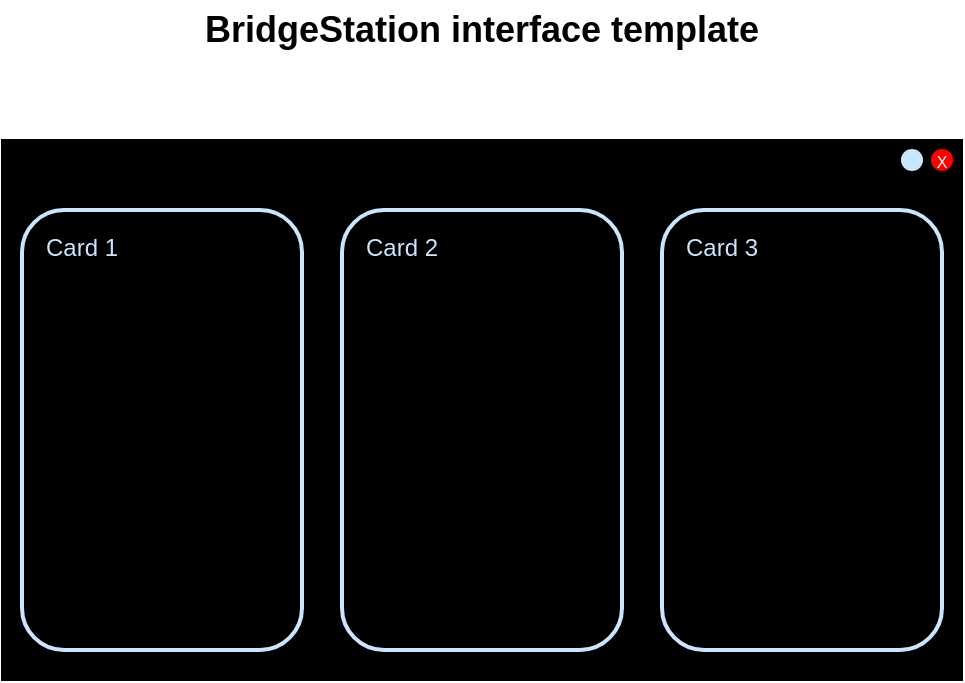 <mxfile version="26.0.9">
  <diagram name="Page-1" id="MZVUEPDB9-J9g0SXALMH">
    <mxGraphModel dx="1444" dy="929" grid="1" gridSize="10" guides="1" tooltips="1" connect="1" arrows="1" fold="1" page="1" pageScale="1" pageWidth="1169" pageHeight="827" math="0" shadow="0">
      <root>
        <mxCell id="0" />
        <mxCell id="1" parent="0" />
        <mxCell id="C5iRoFLlnJOWGkb75WR2-2" value="BridgeStation interface template" style="text;html=1;align=center;verticalAlign=middle;whiteSpace=wrap;rounded=0;fontStyle=1;fontSize=18;" vertex="1" parent="1">
          <mxGeometry x="435" y="20" width="300" height="30" as="geometry" />
        </mxCell>
        <mxCell id="C5iRoFLlnJOWGkb75WR2-21" value="Generic template" parent="0" />
        <mxCell id="C5iRoFLlnJOWGkb75WR2-22" value="" style="group" vertex="1" connectable="0" parent="C5iRoFLlnJOWGkb75WR2-21">
          <mxGeometry x="345" y="90" width="480" height="270" as="geometry" />
        </mxCell>
        <mxCell id="C5iRoFLlnJOWGkb75WR2-1" value="" style="rounded=0;whiteSpace=wrap;html=1;fillColor=#000000;" vertex="1" parent="C5iRoFLlnJOWGkb75WR2-22">
          <mxGeometry width="480" height="270" as="geometry" />
        </mxCell>
        <mxCell id="C5iRoFLlnJOWGkb75WR2-3" value="" style="rounded=0;whiteSpace=wrap;html=1;fillColor=#000000;dashed=1;dashPattern=12 12;strokeColor=none;" vertex="1" parent="C5iRoFLlnJOWGkb75WR2-22">
          <mxGeometry width="480" height="20" as="geometry" />
        </mxCell>
        <mxCell id="C5iRoFLlnJOWGkb75WR2-10" value="&lt;font style=&quot;font-size: 8px;&quot;&gt;X&lt;/font&gt;" style="ellipse;whiteSpace=wrap;html=1;aspect=fixed;fillColor=#FF0000;strokeColor=#FF0000;rounded=1;align=center;verticalAlign=middle;spacingTop=-1;spacing=0;fontFamily=Helvetica;fontSize=12;fontColor=#FFFFFF;labelPosition=center;verticalLabelPosition=middle;" vertex="1" parent="C5iRoFLlnJOWGkb75WR2-22">
          <mxGeometry x="465" y="5" width="10" height="10" as="geometry" />
        </mxCell>
        <mxCell id="C5iRoFLlnJOWGkb75WR2-8" value="" style="ellipse;whiteSpace=wrap;html=1;aspect=fixed;fillColor=#CCE5FF;strokeColor=#CCE5FF;" vertex="1" parent="C5iRoFLlnJOWGkb75WR2-22">
          <mxGeometry x="450" y="5" width="10" height="10" as="geometry" />
        </mxCell>
        <mxCell id="C5iRoFLlnJOWGkb75WR2-15" value="&lt;font style=&quot;color: rgb(204, 229, 255);&quot;&gt;Card 1&lt;/font&gt;" style="rounded=1;whiteSpace=wrap;html=1;strokeWidth=2;strokeColor=#CCE5FF;align=left;verticalAlign=top;spacingTop=5;spacingLeft=10;fillColor=#000000;" vertex="1" parent="C5iRoFLlnJOWGkb75WR2-22">
          <mxGeometry x="10" y="35" width="140" height="220" as="geometry" />
        </mxCell>
        <mxCell id="C5iRoFLlnJOWGkb75WR2-18" value="&lt;font style=&quot;color: rgb(204, 229, 255);&quot;&gt;Card 2&lt;/font&gt;" style="rounded=1;whiteSpace=wrap;html=1;strokeWidth=2;strokeColor=#CCE5FF;align=left;verticalAlign=top;spacingTop=5;spacingLeft=10;fillColor=#000000;" vertex="1" parent="C5iRoFLlnJOWGkb75WR2-22">
          <mxGeometry x="170" y="35" width="140" height="220" as="geometry" />
        </mxCell>
        <mxCell id="C5iRoFLlnJOWGkb75WR2-19" value="&lt;font style=&quot;color: rgb(204, 229, 255);&quot;&gt;Card 3&lt;/font&gt;" style="rounded=1;whiteSpace=wrap;html=1;strokeWidth=2;strokeColor=#CCE5FF;align=left;verticalAlign=top;spacingTop=5;spacingLeft=10;fillColor=#000000;" vertex="1" parent="C5iRoFLlnJOWGkb75WR2-22">
          <mxGeometry x="330" y="35" width="140" height="220" as="geometry" />
        </mxCell>
      </root>
    </mxGraphModel>
  </diagram>
</mxfile>
